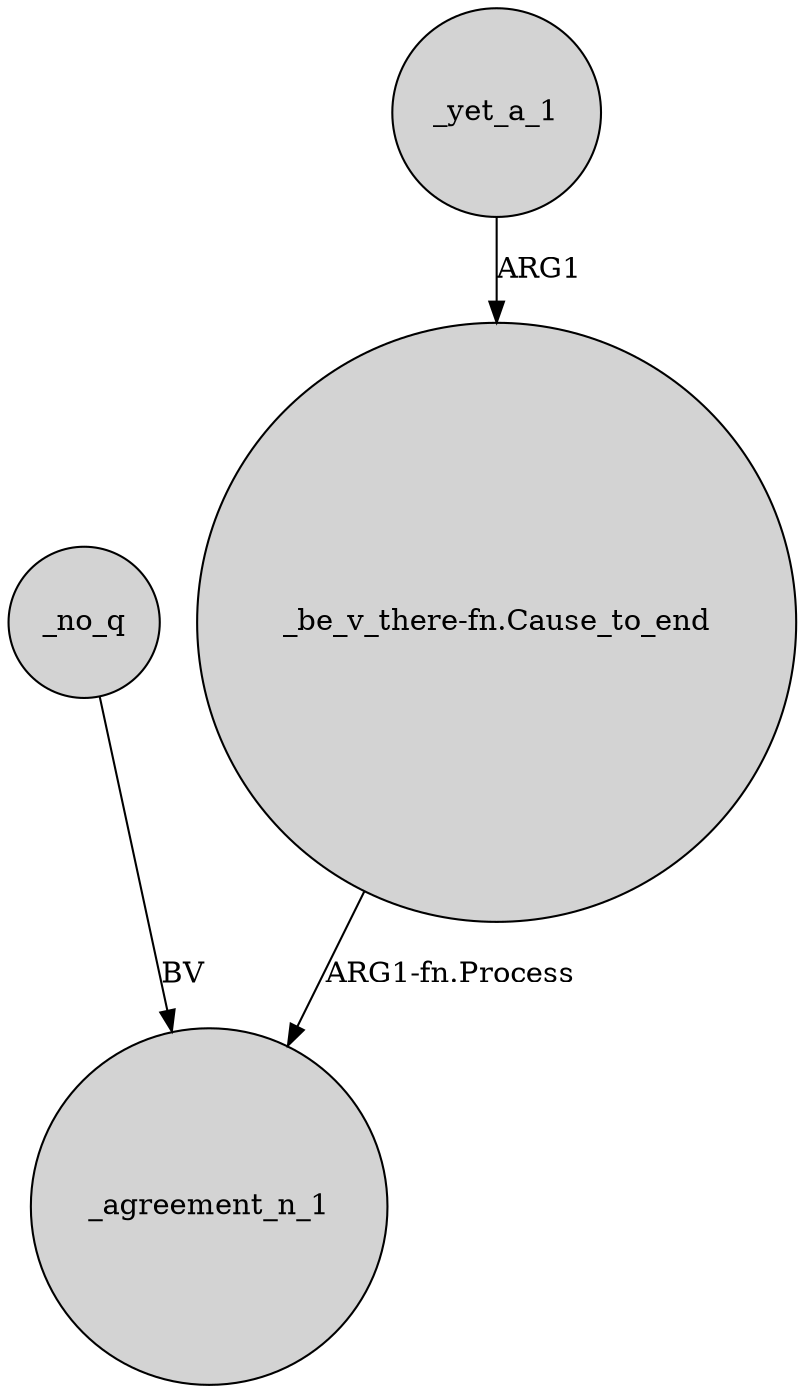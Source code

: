digraph {
	node [shape=circle style=filled]
	_no_q -> _agreement_n_1 [label=BV]
	_yet_a_1 -> "_be_v_there-fn.Cause_to_end" [label=ARG1]
	"_be_v_there-fn.Cause_to_end" -> _agreement_n_1 [label="ARG1-fn.Process"]
}
